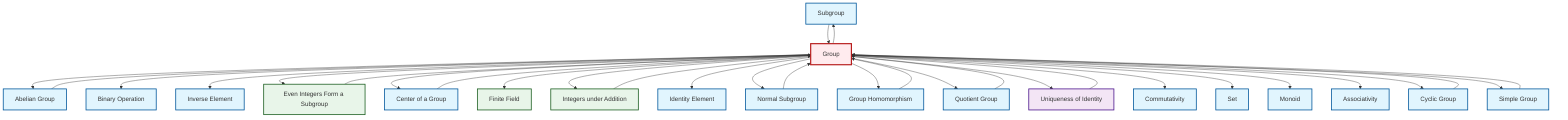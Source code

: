 graph TD
    classDef definition fill:#e1f5fe,stroke:#01579b,stroke-width:2px
    classDef theorem fill:#f3e5f5,stroke:#4a148c,stroke-width:2px
    classDef axiom fill:#fff3e0,stroke:#e65100,stroke-width:2px
    classDef example fill:#e8f5e9,stroke:#1b5e20,stroke-width:2px
    classDef current fill:#ffebee,stroke:#b71c1c,stroke-width:3px
    def-inverse-element["Inverse Element"]:::definition
    def-commutativity["Commutativity"]:::definition
    def-set["Set"]:::definition
    def-subgroup["Subgroup"]:::definition
    def-simple-group["Simple Group"]:::definition
    def-monoid["Monoid"]:::definition
    def-normal-subgroup["Normal Subgroup"]:::definition
    ex-finite-field["Finite Field"]:::example
    def-homomorphism["Group Homomorphism"]:::definition
    thm-unique-identity["Uniqueness of Identity"]:::theorem
    def-group["Group"]:::definition
    def-quotient-group["Quotient Group"]:::definition
    ex-even-integers-subgroup["Even Integers Form a Subgroup"]:::example
    ex-integers-addition["Integers under Addition"]:::example
    def-identity-element["Identity Element"]:::definition
    def-abelian-group["Abelian Group"]:::definition
    def-cyclic-group["Cyclic Group"]:::definition
    def-associativity["Associativity"]:::definition
    def-center-of-group["Center of a Group"]:::definition
    def-binary-operation["Binary Operation"]:::definition
    def-group --> def-abelian-group
    def-group --> def-binary-operation
    def-group --> def-inverse-element
    def-cyclic-group --> def-group
    def-center-of-group --> def-group
    def-quotient-group --> def-group
    def-group --> ex-even-integers-subgroup
    def-group --> def-subgroup
    def-homomorphism --> def-group
    def-group --> def-center-of-group
    def-group --> ex-finite-field
    def-simple-group --> def-group
    def-group --> ex-integers-addition
    def-normal-subgroup --> def-group
    def-group --> def-identity-element
    def-group --> def-normal-subgroup
    def-group --> def-homomorphism
    thm-unique-identity --> def-group
    def-group --> def-quotient-group
    def-group --> thm-unique-identity
    def-group --> def-commutativity
    def-subgroup --> def-group
    ex-integers-addition --> def-group
    def-group --> def-set
    def-group --> def-monoid
    def-group --> def-associativity
    def-abelian-group --> def-group
    ex-even-integers-subgroup --> def-group
    def-group --> def-cyclic-group
    def-group --> def-simple-group
    class def-group current